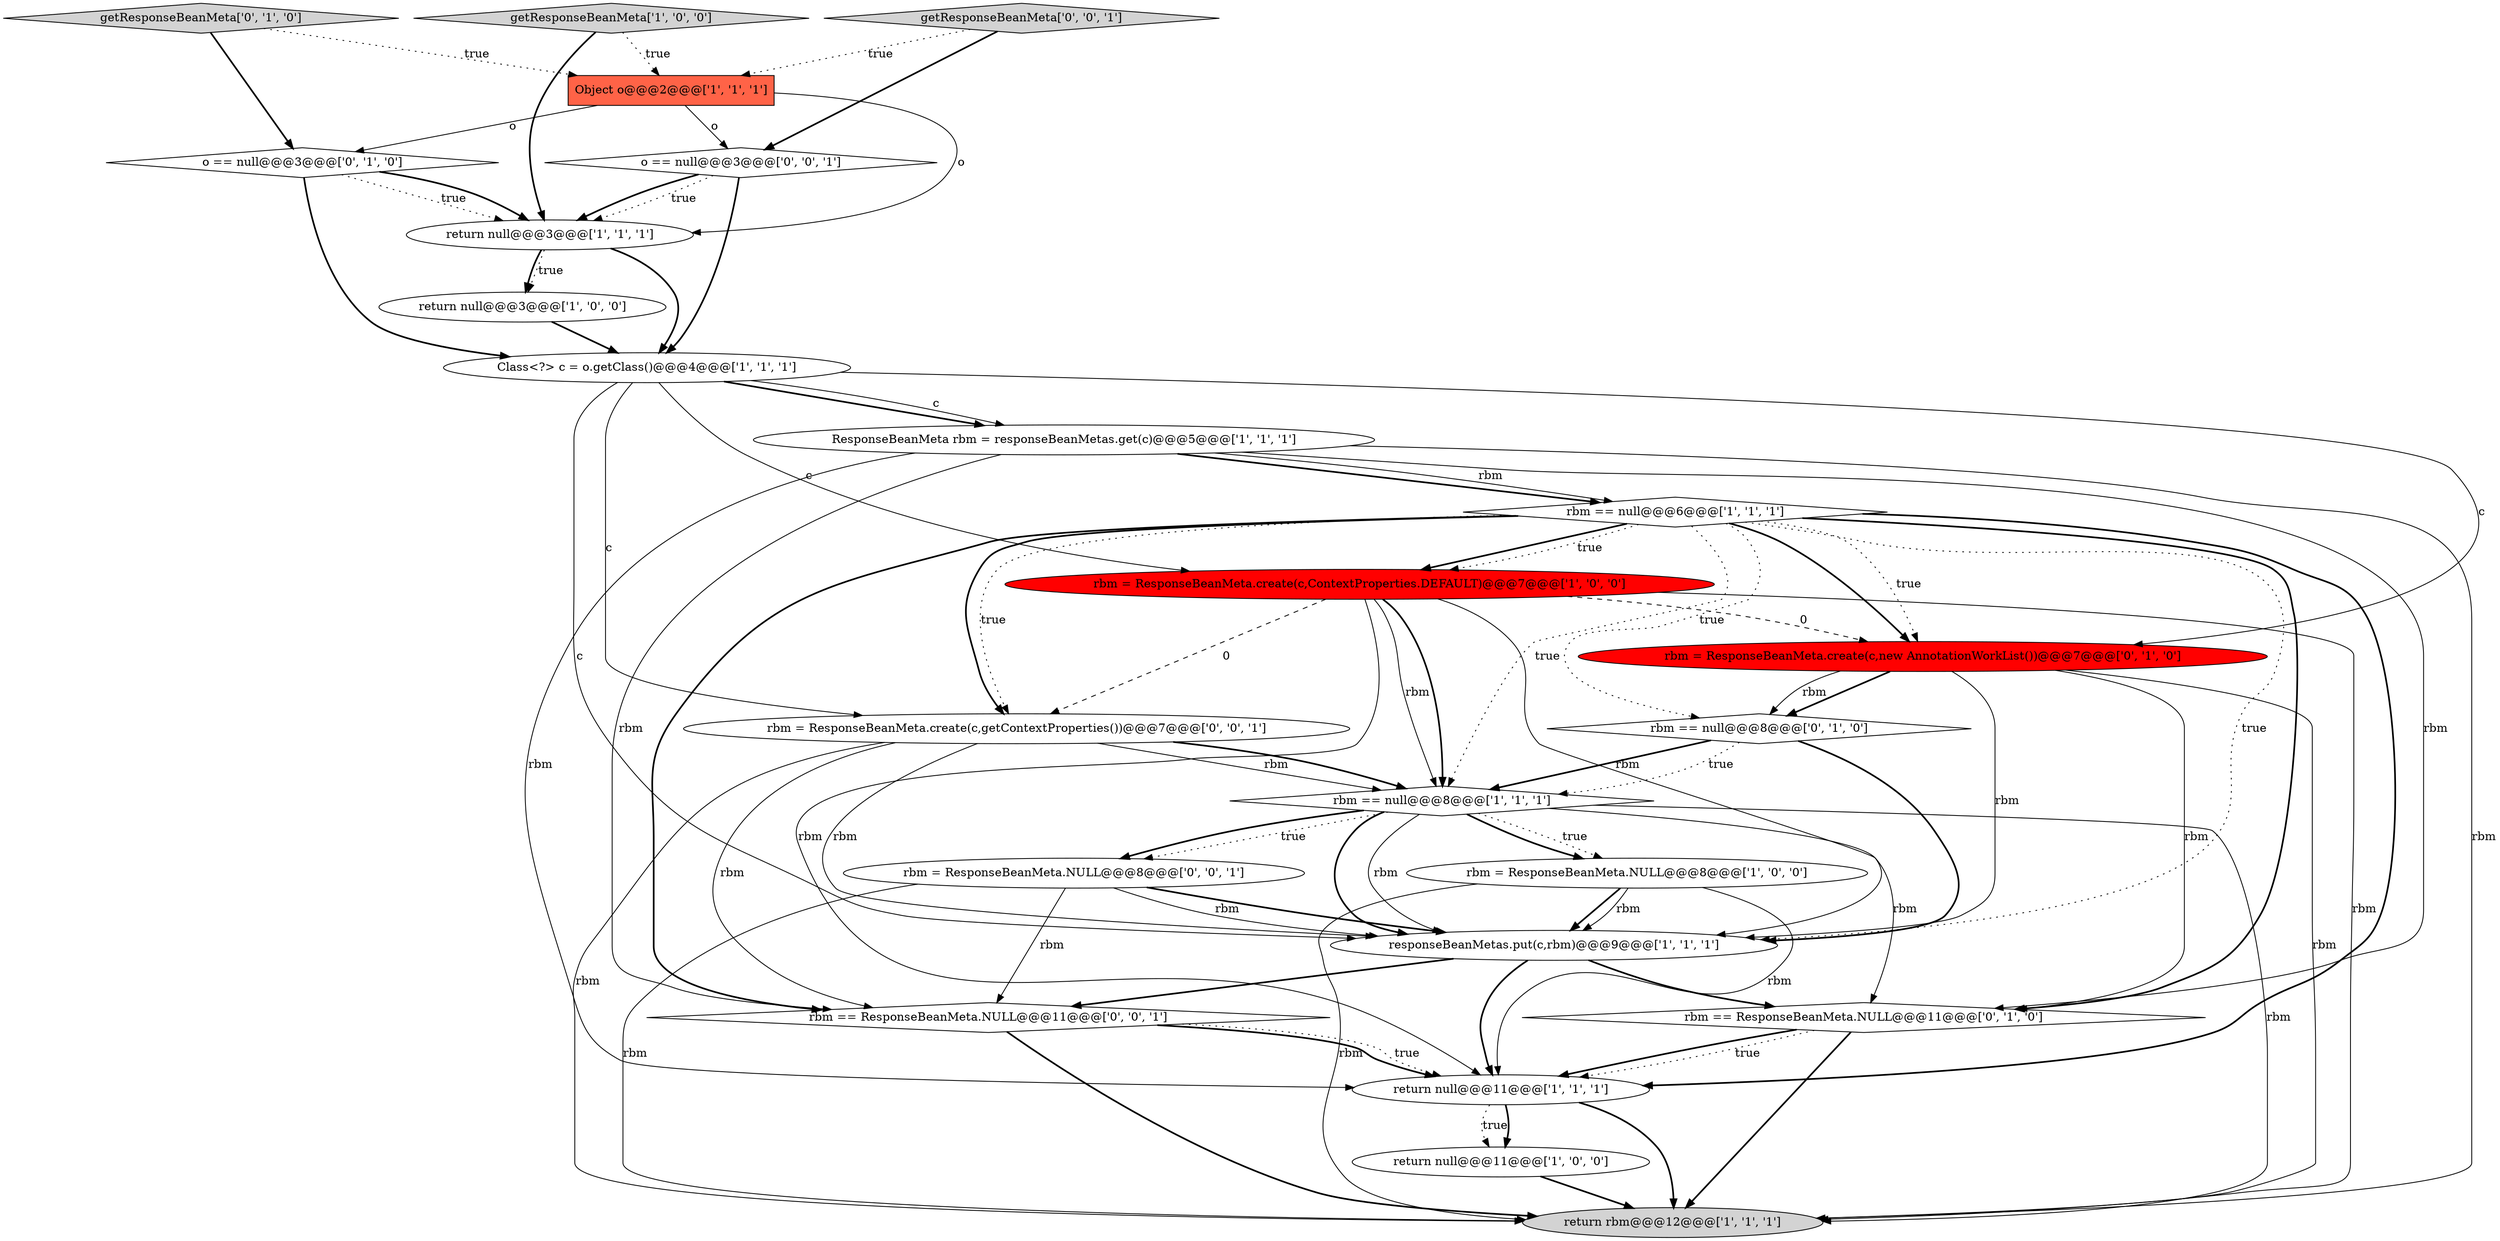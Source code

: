 digraph {
17 [style = filled, label = "rbm == null@@@8@@@['0', '1', '0']", fillcolor = white, shape = diamond image = "AAA0AAABBB2BBB"];
15 [style = filled, label = "rbm == ResponseBeanMeta.NULL@@@11@@@['0', '1', '0']", fillcolor = white, shape = diamond image = "AAA0AAABBB2BBB"];
2 [style = filled, label = "rbm == null@@@6@@@['1', '1', '1']", fillcolor = white, shape = diamond image = "AAA0AAABBB1BBB"];
0 [style = filled, label = "Class<?> c = o.getClass()@@@4@@@['1', '1', '1']", fillcolor = white, shape = ellipse image = "AAA0AAABBB1BBB"];
16 [style = filled, label = "getResponseBeanMeta['0', '1', '0']", fillcolor = lightgray, shape = diamond image = "AAA0AAABBB2BBB"];
9 [style = filled, label = "return null@@@11@@@['1', '0', '0']", fillcolor = white, shape = ellipse image = "AAA0AAABBB1BBB"];
10 [style = filled, label = "return null@@@11@@@['1', '1', '1']", fillcolor = white, shape = ellipse image = "AAA0AAABBB1BBB"];
19 [style = filled, label = "rbm = ResponseBeanMeta.NULL@@@8@@@['0', '0', '1']", fillcolor = white, shape = ellipse image = "AAA0AAABBB3BBB"];
5 [style = filled, label = "rbm = ResponseBeanMeta.NULL@@@8@@@['1', '0', '0']", fillcolor = white, shape = ellipse image = "AAA0AAABBB1BBB"];
4 [style = filled, label = "return null@@@3@@@['1', '0', '0']", fillcolor = white, shape = ellipse image = "AAA0AAABBB1BBB"];
1 [style = filled, label = "getResponseBeanMeta['1', '0', '0']", fillcolor = lightgray, shape = diamond image = "AAA0AAABBB1BBB"];
7 [style = filled, label = "Object o@@@2@@@['1', '1', '1']", fillcolor = tomato, shape = box image = "AAA0AAABBB1BBB"];
6 [style = filled, label = "return rbm@@@12@@@['1', '1', '1']", fillcolor = lightgray, shape = ellipse image = "AAA0AAABBB1BBB"];
18 [style = filled, label = "rbm = ResponseBeanMeta.create(c,new AnnotationWorkList())@@@7@@@['0', '1', '0']", fillcolor = red, shape = ellipse image = "AAA1AAABBB2BBB"];
13 [style = filled, label = "rbm = ResponseBeanMeta.create(c,ContextProperties.DEFAULT)@@@7@@@['1', '0', '0']", fillcolor = red, shape = ellipse image = "AAA1AAABBB1BBB"];
8 [style = filled, label = "rbm == null@@@8@@@['1', '1', '1']", fillcolor = white, shape = diamond image = "AAA0AAABBB1BBB"];
11 [style = filled, label = "ResponseBeanMeta rbm = responseBeanMetas.get(c)@@@5@@@['1', '1', '1']", fillcolor = white, shape = ellipse image = "AAA0AAABBB1BBB"];
14 [style = filled, label = "o == null@@@3@@@['0', '1', '0']", fillcolor = white, shape = diamond image = "AAA0AAABBB2BBB"];
3 [style = filled, label = "responseBeanMetas.put(c,rbm)@@@9@@@['1', '1', '1']", fillcolor = white, shape = ellipse image = "AAA0AAABBB1BBB"];
21 [style = filled, label = "getResponseBeanMeta['0', '0', '1']", fillcolor = lightgray, shape = diamond image = "AAA0AAABBB3BBB"];
23 [style = filled, label = "o == null@@@3@@@['0', '0', '1']", fillcolor = white, shape = diamond image = "AAA0AAABBB3BBB"];
12 [style = filled, label = "return null@@@3@@@['1', '1', '1']", fillcolor = white, shape = ellipse image = "AAA0AAABBB1BBB"];
22 [style = filled, label = "rbm == ResponseBeanMeta.NULL@@@11@@@['0', '0', '1']", fillcolor = white, shape = diamond image = "AAA0AAABBB3BBB"];
20 [style = filled, label = "rbm = ResponseBeanMeta.create(c,getContextProperties())@@@7@@@['0', '0', '1']", fillcolor = white, shape = ellipse image = "AAA0AAABBB3BBB"];
5->3 [style = bold, label=""];
15->10 [style = bold, label=""];
5->3 [style = solid, label="rbm"];
13->10 [style = solid, label="rbm"];
13->6 [style = solid, label="rbm"];
13->20 [style = dashed, label="0"];
11->10 [style = solid, label="rbm"];
2->18 [style = dotted, label="true"];
9->6 [style = bold, label=""];
16->7 [style = dotted, label="true"];
17->8 [style = dotted, label="true"];
0->13 [style = solid, label="c"];
21->7 [style = dotted, label="true"];
2->15 [style = bold, label=""];
1->12 [style = bold, label=""];
16->14 [style = bold, label=""];
23->12 [style = bold, label=""];
13->18 [style = dashed, label="0"];
19->3 [style = bold, label=""];
2->8 [style = dotted, label="true"];
5->10 [style = solid, label="rbm"];
2->3 [style = dotted, label="true"];
2->20 [style = dotted, label="true"];
2->20 [style = bold, label=""];
14->12 [style = dotted, label="true"];
13->8 [style = solid, label="rbm"];
2->18 [style = bold, label=""];
15->10 [style = dotted, label="true"];
0->20 [style = solid, label="c"];
7->23 [style = solid, label="o"];
7->12 [style = solid, label="o"];
4->0 [style = bold, label=""];
20->8 [style = solid, label="rbm"];
19->3 [style = solid, label="rbm"];
3->10 [style = bold, label=""];
0->18 [style = solid, label="c"];
20->8 [style = bold, label=""];
20->3 [style = solid, label="rbm"];
12->4 [style = dotted, label="true"];
11->22 [style = solid, label="rbm"];
8->19 [style = dotted, label="true"];
22->6 [style = bold, label=""];
21->23 [style = bold, label=""];
8->6 [style = solid, label="rbm"];
13->3 [style = solid, label="rbm"];
17->8 [style = bold, label=""];
8->15 [style = solid, label="rbm"];
8->3 [style = bold, label=""];
8->3 [style = solid, label="rbm"];
0->11 [style = bold, label=""];
0->3 [style = solid, label="c"];
10->9 [style = dotted, label="true"];
2->10 [style = bold, label=""];
23->0 [style = bold, label=""];
10->6 [style = bold, label=""];
19->6 [style = solid, label="rbm"];
20->6 [style = solid, label="rbm"];
19->22 [style = solid, label="rbm"];
18->3 [style = solid, label="rbm"];
22->10 [style = bold, label=""];
17->3 [style = bold, label=""];
5->6 [style = solid, label="rbm"];
18->6 [style = solid, label="rbm"];
10->9 [style = bold, label=""];
18->15 [style = solid, label="rbm"];
22->10 [style = dotted, label="true"];
8->19 [style = bold, label=""];
2->17 [style = dotted, label="true"];
18->17 [style = bold, label=""];
11->15 [style = solid, label="rbm"];
15->6 [style = bold, label=""];
3->15 [style = bold, label=""];
3->22 [style = bold, label=""];
12->0 [style = bold, label=""];
11->2 [style = bold, label=""];
2->13 [style = bold, label=""];
1->7 [style = dotted, label="true"];
8->5 [style = bold, label=""];
12->4 [style = bold, label=""];
14->0 [style = bold, label=""];
8->5 [style = dotted, label="true"];
0->11 [style = solid, label="c"];
14->12 [style = bold, label=""];
11->2 [style = solid, label="rbm"];
7->14 [style = solid, label="o"];
20->22 [style = solid, label="rbm"];
11->6 [style = solid, label="rbm"];
13->8 [style = bold, label=""];
23->12 [style = dotted, label="true"];
2->22 [style = bold, label=""];
18->17 [style = solid, label="rbm"];
2->13 [style = dotted, label="true"];
}
